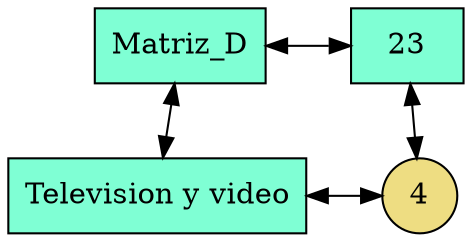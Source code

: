 digraph {
rankdir = BT;
node [shape=rectangle style=filled];
graph[ nodesep = 0.5];
{ rank=same; nodoMatriz_D; nodo23;}
 { rank=same; nodoTelevision_y_video; nodo23Television_y_video;}
 nodoMatriz_D [label="Matriz_D" fillcolor=aquamarine]
nodo23 [label="23" fillcolor=aquamarine]
nodoMatriz_D->nodo23 [dir=both]
nodoTelevision_y_video [label="Television y video" fillcolor=aquamarine]
nodoTelevision_y_video->nodoMatriz_D [dir=both]
nodo23Television_y_video [label="4" shape=circle fillcolor=lightgoldenrod]
nodo23Television_y_video->nodo23 [dir=both]
nodoTelevision_y_video->nodo23Television_y_video [constraint=false; dir=both]
{ rank=same; nodoMatriz_D; nodo23; }
 }